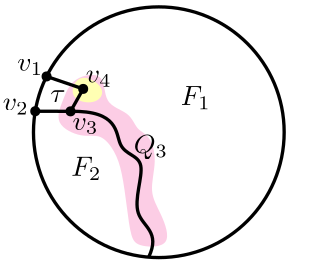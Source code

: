 <?xml version="1.0"?>
<!DOCTYPE ipe SYSTEM "ipe.dtd">
<ipe version="70218" creator="Ipe 7.2.21">
<info created="D:20220307160746" modified="D:20220313085622"/>
<ipestyle name="basic">
<symbol name="arrow/arc(spx)">
<path stroke="sym-stroke" fill="sym-stroke" pen="sym-pen">
0 0 m
-1 0.333 l
-1 -0.333 l
h
</path>
</symbol>
<symbol name="arrow/farc(spx)">
<path stroke="sym-stroke" fill="white" pen="sym-pen">
0 0 m
-1 0.333 l
-1 -0.333 l
h
</path>
</symbol>
<symbol name="arrow/ptarc(spx)">
<path stroke="sym-stroke" fill="sym-stroke" pen="sym-pen">
0 0 m
-1 0.333 l
-0.8 0 l
-1 -0.333 l
h
</path>
</symbol>
<symbol name="arrow/fptarc(spx)">
<path stroke="sym-stroke" fill="white" pen="sym-pen">
0 0 m
-1 0.333 l
-0.8 0 l
-1 -0.333 l
h
</path>
</symbol>
<symbol name="mark/circle(sx)" transformations="translations">
<path fill="sym-stroke">
0.6 0 0 0.6 0 0 e
0.4 0 0 0.4 0 0 e
</path>
</symbol>
<symbol name="mark/disk(sx)" transformations="translations">
<path fill="sym-stroke">
0.6 0 0 0.6 0 0 e
</path>
</symbol>
<symbol name="mark/fdisk(sfx)" transformations="translations">
<group>
<path fill="sym-fill">
0.5 0 0 0.5 0 0 e
</path>
<path fill="sym-stroke" fillrule="eofill">
0.6 0 0 0.6 0 0 e
0.4 0 0 0.4 0 0 e
</path>
</group>
</symbol>
<symbol name="mark/box(sx)" transformations="translations">
<path fill="sym-stroke" fillrule="eofill">
-0.6 -0.6 m
0.6 -0.6 l
0.6 0.6 l
-0.6 0.6 l
h
-0.4 -0.4 m
0.4 -0.4 l
0.4 0.4 l
-0.4 0.4 l
h
</path>
</symbol>
<symbol name="mark/square(sx)" transformations="translations">
<path fill="sym-stroke">
-0.6 -0.6 m
0.6 -0.6 l
0.6 0.6 l
-0.6 0.6 l
h
</path>
</symbol>
<symbol name="mark/fsquare(sfx)" transformations="translations">
<group>
<path fill="sym-fill">
-0.5 -0.5 m
0.5 -0.5 l
0.5 0.5 l
-0.5 0.5 l
h
</path>
<path fill="sym-stroke" fillrule="eofill">
-0.6 -0.6 m
0.6 -0.6 l
0.6 0.6 l
-0.6 0.6 l
h
-0.4 -0.4 m
0.4 -0.4 l
0.4 0.4 l
-0.4 0.4 l
h
</path>
</group>
</symbol>
<symbol name="mark/cross(sx)" transformations="translations">
<group>
<path fill="sym-stroke">
-0.43 -0.57 m
0.57 0.43 l
0.43 0.57 l
-0.57 -0.43 l
h
</path>
<path fill="sym-stroke">
-0.43 0.57 m
0.57 -0.43 l
0.43 -0.57 l
-0.57 0.43 l
h
</path>
</group>
</symbol>
<symbol name="arrow/fnormal(spx)">
<path stroke="sym-stroke" fill="white" pen="sym-pen">
0 0 m
-1 0.333 l
-1 -0.333 l
h
</path>
</symbol>
<symbol name="arrow/pointed(spx)">
<path stroke="sym-stroke" fill="sym-stroke" pen="sym-pen">
0 0 m
-1 0.333 l
-0.8 0 l
-1 -0.333 l
h
</path>
</symbol>
<symbol name="arrow/fpointed(spx)">
<path stroke="sym-stroke" fill="white" pen="sym-pen">
0 0 m
-1 0.333 l
-0.8 0 l
-1 -0.333 l
h
</path>
</symbol>
<symbol name="arrow/linear(spx)">
<path stroke="sym-stroke" pen="sym-pen">
-1 0.333 m
0 0 l
-1 -0.333 l
</path>
</symbol>
<symbol name="arrow/fdouble(spx)">
<path stroke="sym-stroke" fill="white" pen="sym-pen">
0 0 m
-1 0.333 l
-1 -0.333 l
h
-1 0 m
-2 0.333 l
-2 -0.333 l
h
</path>
</symbol>
<symbol name="arrow/double(spx)">
<path stroke="sym-stroke" fill="sym-stroke" pen="sym-pen">
0 0 m
-1 0.333 l
-1 -0.333 l
h
-1 0 m
-2 0.333 l
-2 -0.333 l
h
</path>
</symbol>
<symbol name="arrow/mid-normal(spx)">
<path stroke="sym-stroke" fill="sym-stroke" pen="sym-pen">
0.5 0 m
-0.5 0.333 l
-0.5 -0.333 l
h
</path>
</symbol>
<symbol name="arrow/mid-fnormal(spx)">
<path stroke="sym-stroke" fill="white" pen="sym-pen">
0.5 0 m
-0.5 0.333 l
-0.5 -0.333 l
h
</path>
</symbol>
<symbol name="arrow/mid-pointed(spx)">
<path stroke="sym-stroke" fill="sym-stroke" pen="sym-pen">
0.5 0 m
-0.5 0.333 l
-0.3 0 l
-0.5 -0.333 l
h
</path>
</symbol>
<symbol name="arrow/mid-fpointed(spx)">
<path stroke="sym-stroke" fill="white" pen="sym-pen">
0.5 0 m
-0.5 0.333 l
-0.3 0 l
-0.5 -0.333 l
h
</path>
</symbol>
<symbol name="arrow/mid-double(spx)">
<path stroke="sym-stroke" fill="sym-stroke" pen="sym-pen">
1 0 m
0 0.333 l
0 -0.333 l
h
0 0 m
-1 0.333 l
-1 -0.333 l
h
</path>
</symbol>
<symbol name="arrow/mid-fdouble(spx)">
<path stroke="sym-stroke" fill="white" pen="sym-pen">
1 0 m
0 0.333 l
0 -0.333 l
h
0 0 m
-1 0.333 l
-1 -0.333 l
h
</path>
</symbol>
<pen name="fat" value="1.2"/>
<pen name="heavier" value="0.8"/>
<pen name="ultrafat" value="2"/>
<symbolsize name="large" value="5"/>
<symbolsize name="small" value="2"/>
<symbolsize name="tiny" value="1.1"/>
<arrowsize name="large" value="10"/>
<arrowsize name="small" value="5"/>
<arrowsize name="tiny" value="3"/>
<color name="red" value="1 0 0"/>
<color name="blue" value="0 0 1"/>
<color name="brown" value="0.647 0.165 0.165"/>
<color name="darkblue" value="0 0 0.545"/>
<color name="darkcyan" value="0 0.545 0.545"/>
<color name="darkgray" value="0.663"/>
<color name="darkgreen" value="0 0.392 0"/>
<color name="darkmagenta" value="0.545 0 0.545"/>
<color name="darkorange" value="1 0.549 0"/>
<color name="darkred" value="0.545 0 0"/>
<color name="gold" value="1 0.843 0"/>
<color name="gray" value="0.745"/>
<color name="green" value="0 1 0"/>
<color name="lightblue" value="0.678 0.847 0.902"/>
<color name="lightcyan" value="0.878 1 1"/>
<color name="lightgray" value="0.827"/>
<color name="lightgreen" value="0.565 0.933 0.565"/>
<color name="lightyellow" value="1 1 0.878"/>
<color name="navy" value="0 0 0.502"/>
<color name="orange" value="1 0.647 0"/>
<color name="pink" value="1 0.753 0.796"/>
<color name="purple" value="0.627 0.125 0.941"/>
<color name="seagreen" value="0.18 0.545 0.341"/>
<color name="turquoise" value="0.251 0.878 0.816"/>
<color name="violet" value="0.933 0.51 0.933"/>
<color name="yellow" value="1 1 0"/>
<dashstyle name="dotted" value="[1 3] 0"/>
<dashstyle name="dash dot dotted" value="[4 2 1 2 1 2] 0"/>
<dashstyle name="dash dotted" value="[4 2 1 2] 0"/>
<dashstyle name="dashed" value="[4] 0"/>
<textsize name="large" value="\large"/>
<textsize name="small" value="\small"/>
<textsize name="tiny" value="\tiny"/>
<textsize name="Huge" value="\Huge"/>
<textsize name="LARGE" value="\LARGE"/>
<textsize name="Large" value="\Large"/>
<textsize name="footnote" value="\footnotesize"/>
<textsize name="huge" value="\huge"/>
<textstyle name="center" begin="\begin{center}" end="\end{center}"/>
<textstyle name="item" begin="\begin{itemize}\item{}" end="\end{itemize}"/>
<textstyle name="itemize" begin="\begin{itemize}" end="\end{itemize}"/>
<gridsize name="10 pts (~3.5 mm)" value="10"/>
<gridsize name="14 pts (~5 mm)" value="14"/>
<gridsize name="16 pts (~6 mm)" value="16"/>
<gridsize name="20 pts (~7 mm)" value="20"/>
<gridsize name="28 pts (~10 mm)" value="28"/>
<gridsize name="32 pts (~12 mm)" value="32"/>
<gridsize name="4 pts" value="4"/>
<gridsize name="56 pts (~20 mm)" value="56"/>
<gridsize name="8 pts (~3 mm)" value="8"/>
<anglesize name="22.5 deg" value="22.5"/>
<anglesize name="30 deg" value="30"/>
<anglesize name="45 deg" value="45"/>
<anglesize name="60 deg" value="60"/>
<anglesize name="90 deg" value="90"/>
<opacity name="10%" value="0.1"/>
<opacity name="30%" value="0.3"/>
<opacity name="50%" value="0.5"/>
<opacity name="75%" value="0.75"/>
<tiling name="falling" angle="-60" step="4" width="1"/>
<tiling name="rising" angle="30" step="4" width="1"/>
</ipestyle>
<ipestyle name="brew">
<color name="aliceblue" value="0.941 0.973 1"/>
<color name="brew1" value="0.552 0.827 0.78"/>
<color name="brew2" value="1 1 0.701"/>
<color name="brew3" value="0.745 0.729 0.854"/>
<color name="brew4" value="0.984 0.501 0.447"/>
<color name="brew5" value="0.501 0.694 0.827"/>
<color name="brew6" value="0.992 0.705 0.384"/>
<color name="brew7" value="0.701 0.87 0.411"/>
<color name="brew8" value="0.988 0.803 0.898"/>
</ipestyle>
<page>
<layer name="alpha"/>
<layer name="beta"/>
<layer name="gamma"/>
<layer name="delta"/>
<layer name="epsilon"/>
<view layers="delta" active="delta"/>
<view layers="epsilon" active="epsilon"/>
<view layers="alpha beta gamma" active="alpha"/>
<path layer="epsilon" matrix="0.6 0 0 0.6 102.303 230.413" fill="brew8">
206.471 609.826
205.15 580.895
204.07 563.728
201.429 548.963
232.641 553.645
256.53 521.833
272.256 510.548
278.018 508.147
297.345 516.07
287.141 533.717
259.051 545.121
242.844 577.174
225.078 570.811
236.602 608.145 u
</path>
<path matrix="0.6 0 0 0.6 102.303 230.413" fill="brew2">
216.434 600.582
207.911 584.136
212.953 572.252
227.118 576.813
227.719 602.623 u
</path>
<path layer="delta" matrix="0.6 0 0 0.6 102.303 230.413" fill="brew8">
205.467 609.275
200.296 595.567
194.284 580.777
212.081 572.239
222.662 575.606
231.44 564.784
235.649 552.398
238.535 530.634
240.82 512.356
245.269 507.065
266.432 506.945
259.097 527.748
251.401 539.773
256.812 559.012
252.363 574.644
244.066 577.049
240.699 588.232
223.865 592.441
226.149 612.883 u
</path>
<path matrix="0.6 0 0 0.6 102.303 230.413" fill="brew2">
202.341 596.048
220.137 591.839
227.111 602.301
209.555 613.123 u
</path>
<path layer="alpha" matrix="0.6 0 0 0.6 102.303 230.413" fill="brew8">
250.199 643.185
250.319 628.755
249.718 614.807
246.712 594.365
236.611 601.459
225.789 604.105
221.58 596.529
227.111 581.378
233.725 576.568
222.061 572.359
203.663 563.341
190.436 556.607
196.448 534.241
208.714 550.354
226.991 540.374
236.13 560.696
251.281 559.974
257.173 564.183
269.799 553.601
284.83 549.633
298.057 529.191
309.601 523.9
319.822 539.171
324.03 545.665
312.607 547.829
297.095 570.796
280.982 576.568
270.04 577.53
259.097 596.168
266.793 609.756
271.002 633.445
261.262 648.115 u
</path>
<path matrix="0.6 0 0 0.6 102.303 230.413" fill="brew2">
224.827 601.099
225.428 585.827
234.687 579.815
250.319 595.687 u
</path>
<path layer="beta" matrix="0.6 0 0 0.6 102.303 230.413" stroke="lightgray" pen="heavier">
255.994 585.474 m
245.29 573.698 l
</path>
<path layer="alpha" matrix="0.6 0 0 0.6 102.303 230.413" stroke="black" pen="heavier">
245.29 573.698 m
263.976 570.661 l
255.994 585.474 l
</path>
<path layer="beta" matrix="0.6 0 0 0.6 102.303 230.413" stroke="black" pen="heavier">
245.29 573.698 m
263.976 570.661 l
255.879 585.687 l
233.226 591.811 l
h
</path>
<path layer="alpha" matrix="0.504 0 0 0.504 127.035 285.712" stroke="brew4" pen="heavier" cap="1">
242.94 573.253 m
210.13 570.565
207.627 546.374
186.495 559.443
176.538 538.083 c
</path>
<path matrix="0.504 0 0 0.504 127.035 285.712" stroke="brew1" pen="heavier" cap="1">
255.682 587.272 m
246.462 605.507
265.555 616.537
249.891 634.518
267.409 644.991
254.872 665.525 c
</path>
<path matrix="0.504 0 0 0.504 127.035 285.712" stroke="black">
89.5337 0 0 89.5337 257.631 576.033 e
</path>
<path matrix="0.504 0 0 0.504 127.035 285.712" stroke="brew1" pen="ultrafat" cap="1">
343.793 600.373 m
89.5337 0 0 89.5337 257.631 576.033 179.77 620.238 a
</path>
<path matrix="0.504 0 0 0.504 127.035 285.712" stroke="brew4" pen="ultrafat" cap="1">
172.631 604.165 m
89.5337 0 0 89.5337 257.631 576.033 237.08 488.89 a
</path>
<path matrix="0.504 0 0 0.504 127.035 285.712" stroke="brew7" pen="ultrafat" cap="1">
263.713 486.707 m
89.5337 0 0 89.5337 257.631 576.033 347.123 578.744 a
</path>
<use matrix="0.504 0 0 0.504 127.035 285.712" name="mark/disk(sx)" pos="255.682 587.272" size="normal" stroke="brew1"/>
<use matrix="0.504 0 0 0.504 127.035 285.712" name="mark/disk(sx)" pos="242.94 573.253" size="normal" stroke="brew4"/>
<use matrix="0.504 0 0 0.504 127.035 285.712" name="mark/disk(sx)" pos="265.185 569.638" size="normal" stroke="brew7"/>
<path matrix="0.504 0 0 0.504 127.035 285.712" stroke="brew7" pen="heavier" cap="1">
265.185 569.638 m
305.502 564.448
294.288 531.267
323.761 533.676
325.89 518.094 c
</path>
<use layer="beta" matrix="0.72 0 0 0.72 71.387 161.289" name="mark/disk(sx)" pos="255.7 638.677" size="normal" stroke="brew1"/>
<use matrix="0.72 0 0 0.72 71.387 161.289" name="mark/disk(sx)" pos="200.866 549.468" size="normal" stroke="brew4"/>
<use matrix="0.72 0 0 0.72 71.387 161.289" name="mark/disk(sx)" pos="305.412 535.476" size="normal" stroke="brew7"/>
<text layer="gamma" matrix="0.6 0 0 0.6 99.9027 231.613" transformations="translations" pos="254.17 575.27" stroke="black" type="label" width="5.483" height="4.289" depth="0" halign="center" valign="baseline" style="math">\tau</text>
<use layer="beta" matrix="0.6 0 0 0.6 102.303 230.413" name="mark/disk(sx)" pos="233.226 591.811" size="normal" stroke="black"/>
<text layer="alpha" matrix="0.6 0 0 0.6 104.703 232.813" transformations="translations" pos="242.052 567.664" stroke="black" type="label" width="9.298" height="4.294" depth="1.49" halign="right" valign="top" style="math">v_1</text>
<text matrix="0.6 0 0 0.6 116.086 230.622" transformations="translations" pos="242.052 567.664" stroke="black" type="label" width="9.298" height="4.294" depth="1.49" valign="top" style="math">v_2</text>
<text matrix="0.6 0 0 0.6 112.452 241.023" transformations="translations" pos="242.052 567.664" stroke="black" type="label" width="9.298" height="4.294" depth="1.49" valign="bottom" style="math">v_3</text>
<text layer="beta" matrix="0.6 0 0 0.6 105.903 229.813" transformations="translations" pos="226.935 596.783" stroke="black" type="label" width="9.298" height="4.294" depth="1.49" halign="center" valign="baseline" style="math">v_4</text>
<text layer="alpha" matrix="0.6 0 0 0.6 96.3027 230.413" transformations="translations" pos="224 560" stroke="brew4" type="label" width="12.345" height="6.815" depth="1.93" valign="top" style="math">Q_1</text>
<text matrix="0.6 0 0 0.6 99.9027 230.413" transformations="translations" pos="299.119 556.296" stroke="brew7" type="label" width="12.345" height="6.815" depth="1.93" valign="baseline" style="math">Q_2</text>
<text matrix="0.6 0 0 0.6 101.703 225.613" transformations="translations" pos="261.158 623.386" stroke="brew1" type="label" width="12.345" height="6.815" depth="1.93" valign="baseline" style="math">Q_3</text>
<text matrix="0.6 0 0 0.6 132.942 236.764" transformations="translations" pos="261.158 623.386" stroke="brew1" type="label" width="10.866" height="6.812" depth="1.49" valign="baseline" style="math">P_3</text>
<text matrix="0.6 0 0 0.6 121.097 221.556" transformations="translations" pos="299.119 556.296" stroke="brew7" type="label" width="10.866" height="6.812" depth="1.49" valign="baseline" style="math">P_2</text>
<text matrix="0.6 0 0 0.6 84.0616 213.633" transformations="translations" pos="224 560" stroke="brew4" type="label" width="10.866" height="6.812" depth="1.49" halign="right" valign="top" style="math">P_1</text>
<text layer="beta" matrix="0.6 0 0 0.6 104.703 229.813" transformations="translations" pos="208 608" stroke="black" type="label" width="10.876" height="6.812" depth="1.49" halign="center" valign="baseline" style="math">F_1</text>
<text matrix="0.6 0 0 0.6 123.903 181.813" transformations="translations" pos="208 608" stroke="black" type="label" width="10.876" height="6.812" depth="1.49" halign="center" valign="baseline" style="math">F_2</text>
<text matrix="0.6 0 0 0.6 155.342 218.493" transformations="translations" pos="208 608" stroke="black" type="label" width="10.876" height="6.812" depth="1.49" halign="center" valign="baseline" style="math">F_3</text>
<path layer="delta" matrix="0.504 0 0 0.504 127.035 285.713" stroke="black" pen="fat">
89.5337 0 0 89.5337 257.631 576.033 e
</path>
<use matrix="0.6 0 0 0.6 102.303 230.413" name="mark/disk(sx)" pos="183.487 588.643" size="normal" stroke="black"/>
<use matrix="0.6 0 0 0.6 102.303 230.413" name="mark/disk(sx)" pos="190.281 609.504" size="normal" stroke="black"/>
<use matrix="0.6 0 0 0.6 102.303 230.413" name="mark/disk(sx)" pos="204.672 588.564" size="normal" stroke="black"/>
<use matrix="0.6 0 0 0.6 102.303 230.413" name="mark/disk(sx)" pos="212.245 602.027" size="normal" stroke="black"/>
<path matrix="0.6 0 0 0.6 102.303 230.413" stroke="black" pen="fat">
183.487 588.643 m
204.672 588.564 l
212.245 602.027 l
190.281 609.504 l
</path>
<text matrix="0.6 0 0 0.6 104.703 229.213" transformations="translations" pos="184.197 614.929" stroke="black" type="label" width="9.298" height="4.294" depth="1.49" halign="right" valign="baseline" style="math">v_1</text>
<text matrix="0.6 0 0 0.6 99.4857 214.909" transformations="translations" pos="184.197 614.929" stroke="black" type="label" width="9.298" height="4.294" depth="1.49" halign="right" valign="baseline" style="math">v_2</text>
<text matrix="0.6 0 0 0.6 99.3027 232.213" transformations="translations" pos="210.842 581.552" stroke="black" type="label" width="9.298" height="4.294" depth="1.49" valign="top" style="math">v_3</text>
<text matrix="0.6 0 0 0.6 101.703 229.813" transformations="translations" pos="214.769 606.795" stroke="black" type="label" width="9.298" height="4.294" depth="1.49" valign="baseline" style="math">v_4</text>
<path matrix="0.6 0 0 0.6 102.303 230.413" stroke="black" pen="fat">
204.672 588.564 m
233.561 589.125
229.634 561.919
253.475 562.76
237.207 522.371
258.804 516.201
251.536 501.072 c
</path>
<text matrix="0.6 0 0 0.6 98.1027 230.413" transformations="translations" pos="249.548 563.321" stroke="black" type="label" width="12.345" height="6.815" depth="1.93" valign="baseline" style="math">Q_3</text>
<text matrix="0.6 0 0 0.6 105.303 231.613" transformations="translations" pos="192 592" stroke="black" type="label" width="5.483" height="4.289" depth="0" halign="center" valign="baseline" style="math">\tau</text>
<path layer="epsilon" matrix="0.504 0 0 0.504 127.035 285.713" stroke="black" pen="heavier">
89.5337 0 0 89.5337 257.631 576.033 e
</path>
<path matrix="0.6 0 0 0.6 102.303 230.413" stroke="brew1" pen="ultrafat" cap="1">
331.535 589.978 m
75.2083 0 0 75.2083 257.631 576.033 183.767 590.188 a
</path>
<path matrix="0.6 0 0 0.6 102.303 230.413" stroke="brew4" pen="ultrafat" cap="1">
182.808 568.432 m
75.2083 0 0 75.2083 257.631 576.033 332.286 566.93 a
</path>
<path matrix="0.6 0 0 0.6 102.303 230.413" stroke="black" pen="heavier" cap="1">
182.808 568.432 m
214.413 567.638 l
217.254 590.978 l
183.767 590.188 l
</path>
<use matrix="0.6 0 0 0.6 102.303 230.413" name="mark/disk(sx)" pos="214.413 567.638" size="normal" stroke="black"/>
<use matrix="0.6 0 0 0.6 102.303 230.413" name="mark/disk(sx)" pos="217.254 590.978" size="normal" stroke="black"/>
<use matrix="0.6 0 0 0.6 102.303 230.413" name="mark/disk(sx)" pos="183.767 590.188" size="normal" stroke="brew1"/>
<use matrix="0.6 0 0 0.6 102.303 230.413" name="mark/disk(sx)" pos="182.808 568.432" size="normal" stroke="brew4"/>
<path matrix="0.6 0 0 0.6 102.303 230.413" stroke="black" pen="heavier" cap="1">
214.413 567.638 m
252.974 559.723
240.391 530.296
278.951 534.964
287.362 506.951 c
</path>
<use matrix="0.6 0 0 0.6 102.303 230.413" name="mark/disk(sx)" pos="287.362 506.951" size="normal" stroke="brew4"/>
<text matrix="0.6 0 0 0.6 100.15 216.188" transformations="translations" pos="184.197 614.929" stroke="black" type="label" width="9.298" height="4.294" depth="1.49" halign="right" valign="baseline" style="math">v_1</text>
<text matrix="0.6 0 0 0.6 99.7332 201.284" transformations="translations" pos="184.197 614.929" stroke="black" type="label" width="9.298" height="4.294" depth="1.49" halign="right" valign="top" style="math">v_2</text>
<text matrix="0.6 0 0 0.6 103.75 219.788" transformations="translations" pos="210.842 581.552" stroke="black" type="label" width="9.298" height="4.294" depth="1.49" halign="center" valign="top" style="math">v_3</text>
<text matrix="0.6 0 0 0.6 106.15 220.988" transformations="translations" pos="214.769 606.795" stroke="black" type="label" width="9.298" height="4.294" depth="1.49" valign="baseline" style="math">v_4</text>
<text matrix="0.6 0 0 0.6 102.303 228.613" transformations="translations" pos="200.207 580.221" stroke="black" type="label" width="5.483" height="4.289" depth="0" halign="center" valign="baseline" style="math">\tau</text>
<text layer="delta" matrix="0.6 0 0 0.6 104.703 234.013" transformations="translations" pos="275.704 586.31" stroke="black" type="label" width="10.876" height="6.812" depth="1.49" halign="center" valign="baseline" style="math">F_1</text>
<text matrix="0.6 0 0 0.6 104.703 234.013" transformations="translations" pos="210.151 543.893" stroke="black" type="label" width="10.876" height="6.812" depth="1.49" halign="center" valign="baseline" style="math">F_2</text>
<text layer="epsilon" matrix="0.6 0 0 0.6 97.9054 231.629" transformations="translations" pos="275.704 586.31" stroke="black" type="label" width="10.876" height="6.812" depth="1.49" halign="center" valign="baseline" style="math">F_1</text>
<text matrix="0.6 0 0 0.6 113.505 223.229" transformations="translations" pos="210.151 543.893" stroke="black" type="label" width="10.876" height="6.812" depth="1.49" halign="center" valign="baseline" style="math">F_2</text>
</page>
</ipe>
